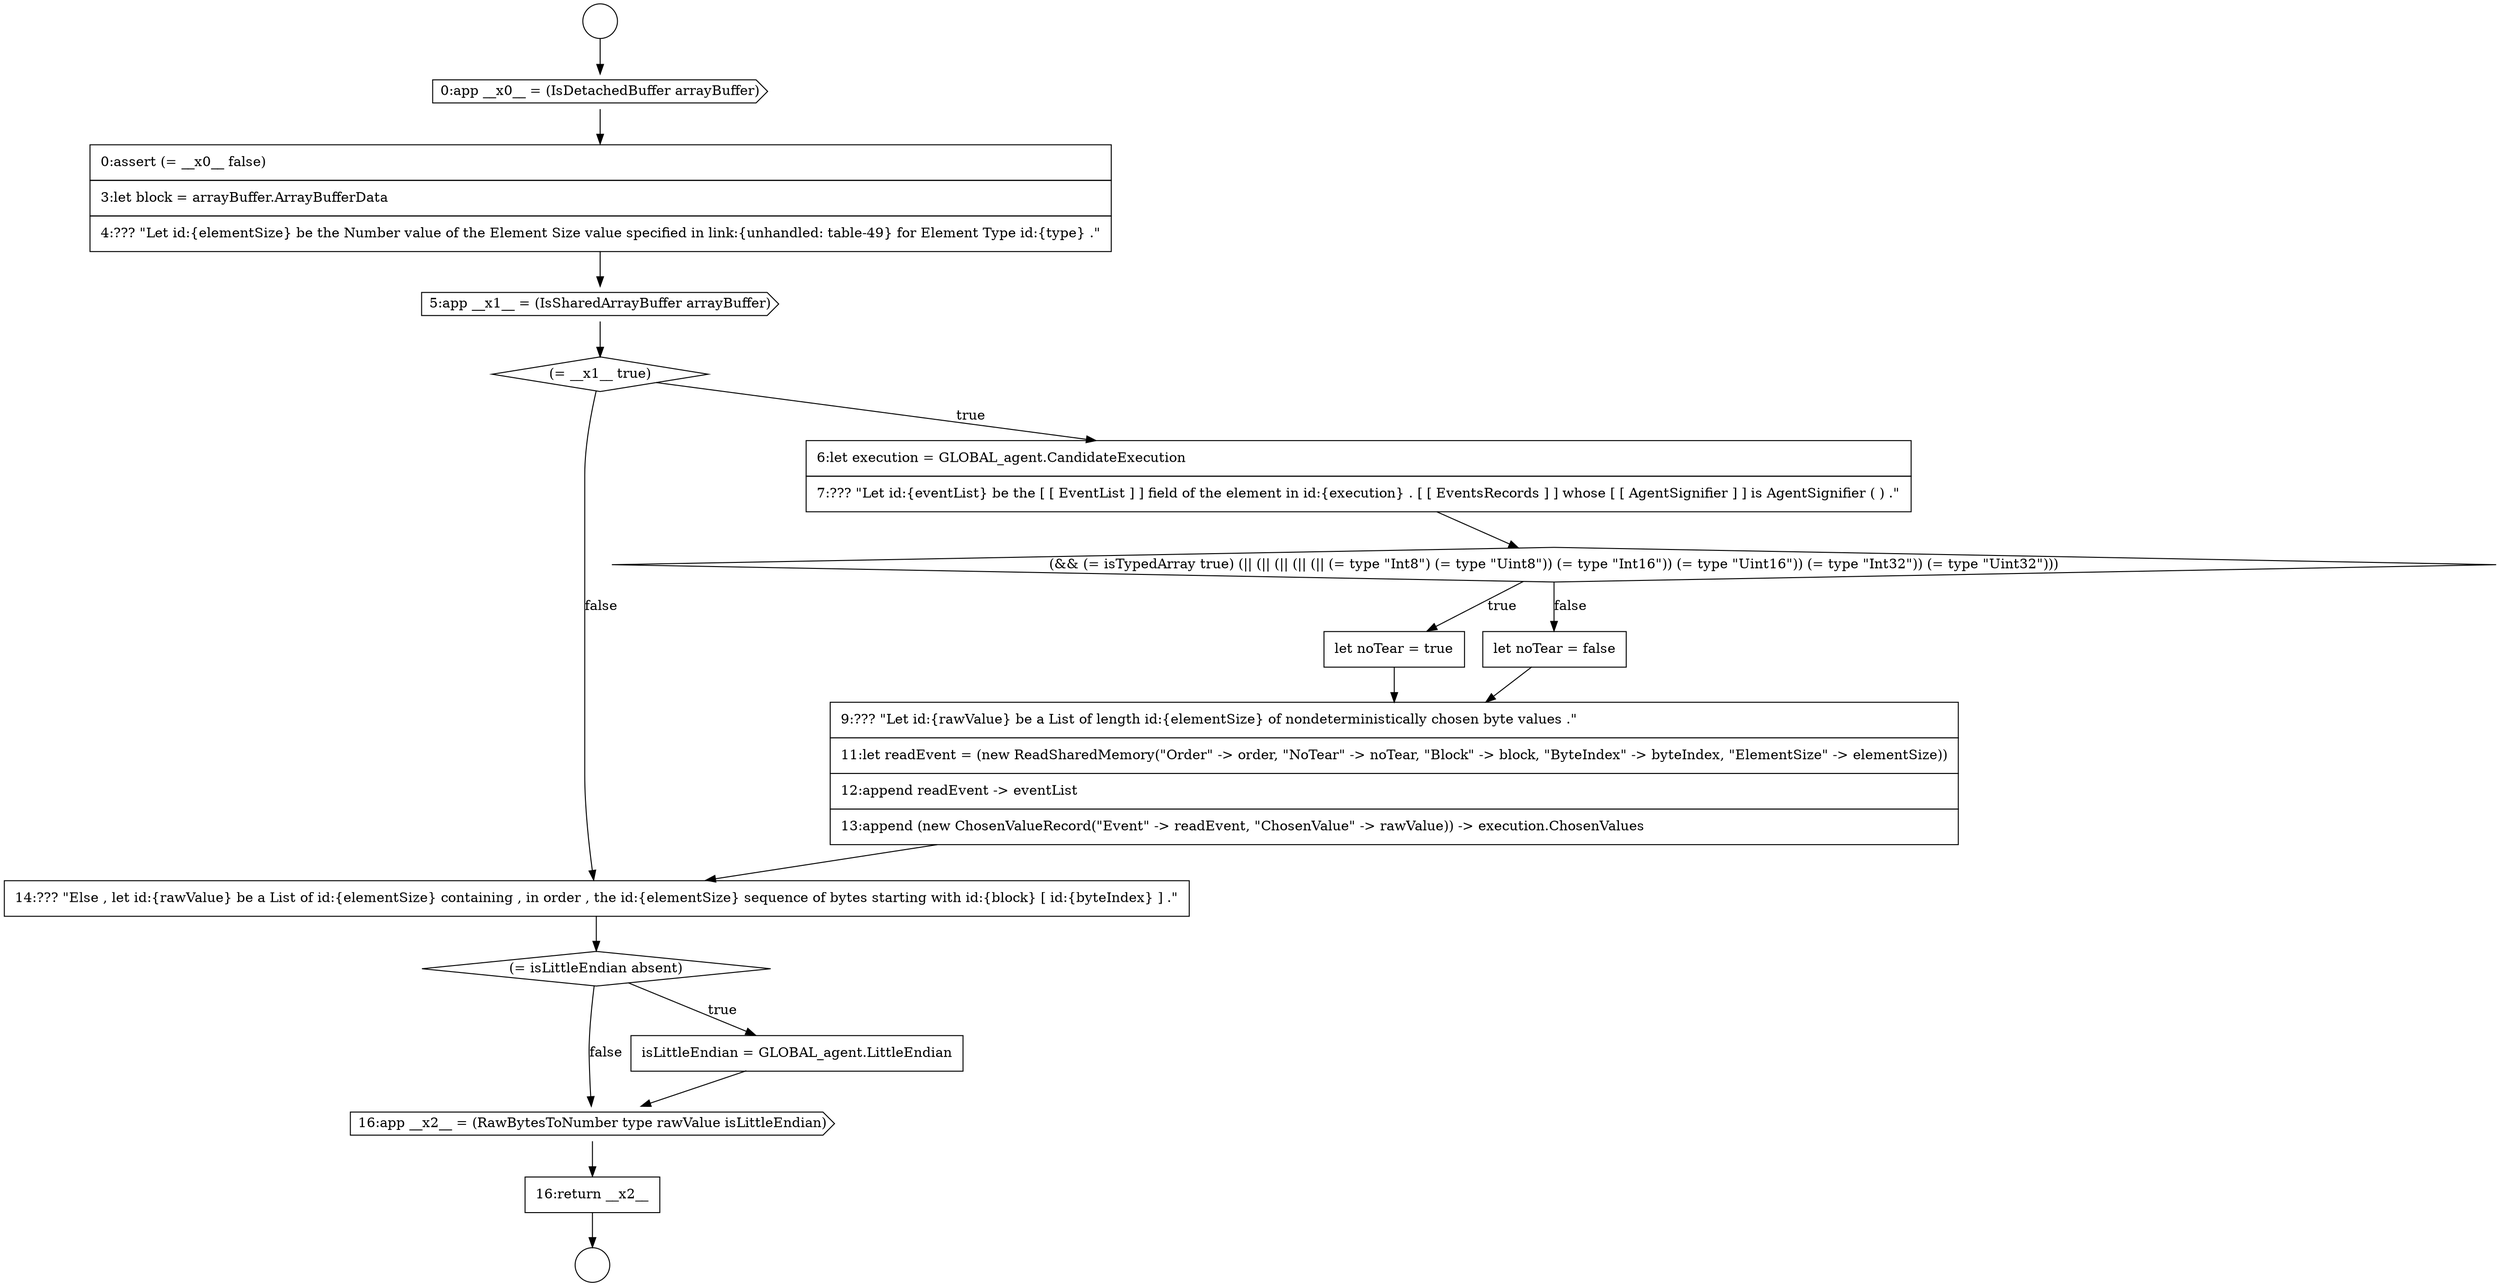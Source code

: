 digraph {
  node16308 [shape=cds, label=<<font color="black">5:app __x1__ = (IsSharedArrayBuffer arrayBuffer)</font>> color="black" fillcolor="white" style=filled]
  node16315 [shape=none, margin=0, label=<<font color="black">
    <table border="0" cellborder="1" cellspacing="0" cellpadding="10">
      <tr><td align="left">14:??? &quot;Else , let id:{rawValue} be a List of id:{elementSize} containing , in order , the id:{elementSize} sequence of bytes starting with id:{block} [ id:{byteIndex} ] .&quot;</td></tr>
    </table>
  </font>> color="black" fillcolor="white" style=filled]
  node16312 [shape=none, margin=0, label=<<font color="black">
    <table border="0" cellborder="1" cellspacing="0" cellpadding="10">
      <tr><td align="left">let noTear = true</td></tr>
    </table>
  </font>> color="black" fillcolor="white" style=filled]
  node16307 [shape=none, margin=0, label=<<font color="black">
    <table border="0" cellborder="1" cellspacing="0" cellpadding="10">
      <tr><td align="left">0:assert (= __x0__ false)</td></tr>
      <tr><td align="left">3:let block = arrayBuffer.ArrayBufferData</td></tr>
      <tr><td align="left">4:??? &quot;Let id:{elementSize} be the Number value of the Element Size value specified in link:{unhandled: table-49} for Element Type id:{type} .&quot;</td></tr>
    </table>
  </font>> color="black" fillcolor="white" style=filled]
  node16316 [shape=diamond, label=<<font color="black">(= isLittleEndian absent)</font>> color="black" fillcolor="white" style=filled]
  node16311 [shape=diamond, label=<<font color="black">(&amp;&amp; (= isTypedArray true) (|| (|| (|| (|| (|| (= type &quot;Int8&quot;) (= type &quot;Uint8&quot;)) (= type &quot;Int16&quot;)) (= type &quot;Uint16&quot;)) (= type &quot;Int32&quot;)) (= type &quot;Uint32&quot;)))</font>> color="black" fillcolor="white" style=filled]
  node16313 [shape=none, margin=0, label=<<font color="black">
    <table border="0" cellborder="1" cellspacing="0" cellpadding="10">
      <tr><td align="left">let noTear = false</td></tr>
    </table>
  </font>> color="black" fillcolor="white" style=filled]
  node16318 [shape=cds, label=<<font color="black">16:app __x2__ = (RawBytesToNumber type rawValue isLittleEndian)</font>> color="black" fillcolor="white" style=filled]
  node16304 [shape=circle label=" " color="black" fillcolor="white" style=filled]
  node16319 [shape=none, margin=0, label=<<font color="black">
    <table border="0" cellborder="1" cellspacing="0" cellpadding="10">
      <tr><td align="left">16:return __x2__</td></tr>
    </table>
  </font>> color="black" fillcolor="white" style=filled]
  node16306 [shape=cds, label=<<font color="black">0:app __x0__ = (IsDetachedBuffer arrayBuffer)</font>> color="black" fillcolor="white" style=filled]
  node16317 [shape=none, margin=0, label=<<font color="black">
    <table border="0" cellborder="1" cellspacing="0" cellpadding="10">
      <tr><td align="left">isLittleEndian = GLOBAL_agent.LittleEndian</td></tr>
    </table>
  </font>> color="black" fillcolor="white" style=filled]
  node16310 [shape=none, margin=0, label=<<font color="black">
    <table border="0" cellborder="1" cellspacing="0" cellpadding="10">
      <tr><td align="left">6:let execution = GLOBAL_agent.CandidateExecution</td></tr>
      <tr><td align="left">7:??? &quot;Let id:{eventList} be the [ [ EventList ] ] field of the element in id:{execution} . [ [ EventsRecords ] ] whose [ [ AgentSignifier ] ] is AgentSignifier ( ) .&quot;</td></tr>
    </table>
  </font>> color="black" fillcolor="white" style=filled]
  node16305 [shape=circle label=" " color="black" fillcolor="white" style=filled]
  node16314 [shape=none, margin=0, label=<<font color="black">
    <table border="0" cellborder="1" cellspacing="0" cellpadding="10">
      <tr><td align="left">9:??? &quot;Let id:{rawValue} be a List of length id:{elementSize} of nondeterministically chosen byte values .&quot;</td></tr>
      <tr><td align="left">11:let readEvent = (new ReadSharedMemory(&quot;Order&quot; -&gt; order, &quot;NoTear&quot; -&gt; noTear, &quot;Block&quot; -&gt; block, &quot;ByteIndex&quot; -&gt; byteIndex, &quot;ElementSize&quot; -&gt; elementSize))</td></tr>
      <tr><td align="left">12:append readEvent -&gt; eventList</td></tr>
      <tr><td align="left">13:append (new ChosenValueRecord(&quot;Event&quot; -&gt; readEvent, &quot;ChosenValue&quot; -&gt; rawValue)) -&gt; execution.ChosenValues</td></tr>
    </table>
  </font>> color="black" fillcolor="white" style=filled]
  node16309 [shape=diamond, label=<<font color="black">(= __x1__ true)</font>> color="black" fillcolor="white" style=filled]
  node16318 -> node16319 [ color="black"]
  node16312 -> node16314 [ color="black"]
  node16315 -> node16316 [ color="black"]
  node16310 -> node16311 [ color="black"]
  node16311 -> node16312 [label=<<font color="black">true</font>> color="black"]
  node16311 -> node16313 [label=<<font color="black">false</font>> color="black"]
  node16306 -> node16307 [ color="black"]
  node16304 -> node16306 [ color="black"]
  node16317 -> node16318 [ color="black"]
  node16313 -> node16314 [ color="black"]
  node16319 -> node16305 [ color="black"]
  node16308 -> node16309 [ color="black"]
  node16314 -> node16315 [ color="black"]
  node16309 -> node16310 [label=<<font color="black">true</font>> color="black"]
  node16309 -> node16315 [label=<<font color="black">false</font>> color="black"]
  node16316 -> node16317 [label=<<font color="black">true</font>> color="black"]
  node16316 -> node16318 [label=<<font color="black">false</font>> color="black"]
  node16307 -> node16308 [ color="black"]
}
